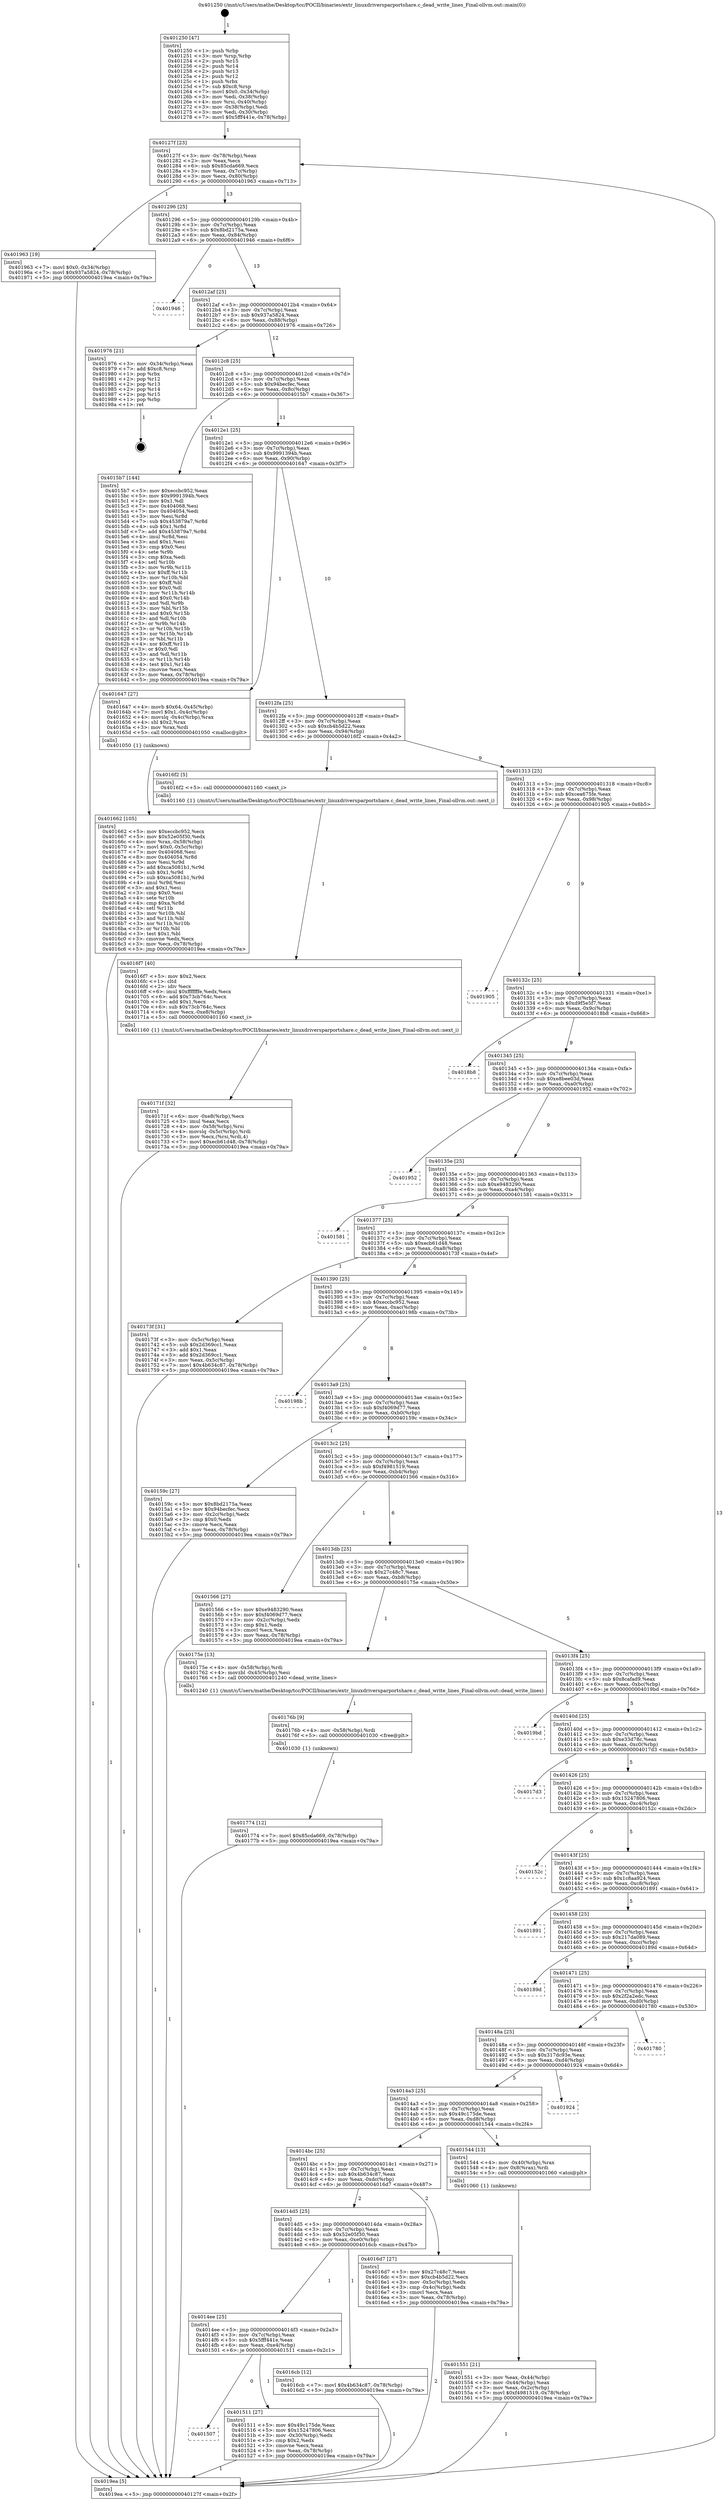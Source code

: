 digraph "0x401250" {
  label = "0x401250 (/mnt/c/Users/mathe/Desktop/tcc/POCII/binaries/extr_linuxdriversparportshare.c_dead_write_lines_Final-ollvm.out::main(0))"
  labelloc = "t"
  node[shape=record]

  Entry [label="",width=0.3,height=0.3,shape=circle,fillcolor=black,style=filled]
  "0x40127f" [label="{
     0x40127f [23]\l
     | [instrs]\l
     &nbsp;&nbsp;0x40127f \<+3\>: mov -0x78(%rbp),%eax\l
     &nbsp;&nbsp;0x401282 \<+2\>: mov %eax,%ecx\l
     &nbsp;&nbsp;0x401284 \<+6\>: sub $0x85cda669,%ecx\l
     &nbsp;&nbsp;0x40128a \<+3\>: mov %eax,-0x7c(%rbp)\l
     &nbsp;&nbsp;0x40128d \<+3\>: mov %ecx,-0x80(%rbp)\l
     &nbsp;&nbsp;0x401290 \<+6\>: je 0000000000401963 \<main+0x713\>\l
  }"]
  "0x401963" [label="{
     0x401963 [19]\l
     | [instrs]\l
     &nbsp;&nbsp;0x401963 \<+7\>: movl $0x0,-0x34(%rbp)\l
     &nbsp;&nbsp;0x40196a \<+7\>: movl $0x937a5824,-0x78(%rbp)\l
     &nbsp;&nbsp;0x401971 \<+5\>: jmp 00000000004019ea \<main+0x79a\>\l
  }"]
  "0x401296" [label="{
     0x401296 [25]\l
     | [instrs]\l
     &nbsp;&nbsp;0x401296 \<+5\>: jmp 000000000040129b \<main+0x4b\>\l
     &nbsp;&nbsp;0x40129b \<+3\>: mov -0x7c(%rbp),%eax\l
     &nbsp;&nbsp;0x40129e \<+5\>: sub $0x8bd2175a,%eax\l
     &nbsp;&nbsp;0x4012a3 \<+6\>: mov %eax,-0x84(%rbp)\l
     &nbsp;&nbsp;0x4012a9 \<+6\>: je 0000000000401946 \<main+0x6f6\>\l
  }"]
  Exit [label="",width=0.3,height=0.3,shape=circle,fillcolor=black,style=filled,peripheries=2]
  "0x401946" [label="{
     0x401946\l
  }", style=dashed]
  "0x4012af" [label="{
     0x4012af [25]\l
     | [instrs]\l
     &nbsp;&nbsp;0x4012af \<+5\>: jmp 00000000004012b4 \<main+0x64\>\l
     &nbsp;&nbsp;0x4012b4 \<+3\>: mov -0x7c(%rbp),%eax\l
     &nbsp;&nbsp;0x4012b7 \<+5\>: sub $0x937a5824,%eax\l
     &nbsp;&nbsp;0x4012bc \<+6\>: mov %eax,-0x88(%rbp)\l
     &nbsp;&nbsp;0x4012c2 \<+6\>: je 0000000000401976 \<main+0x726\>\l
  }"]
  "0x401774" [label="{
     0x401774 [12]\l
     | [instrs]\l
     &nbsp;&nbsp;0x401774 \<+7\>: movl $0x85cda669,-0x78(%rbp)\l
     &nbsp;&nbsp;0x40177b \<+5\>: jmp 00000000004019ea \<main+0x79a\>\l
  }"]
  "0x401976" [label="{
     0x401976 [21]\l
     | [instrs]\l
     &nbsp;&nbsp;0x401976 \<+3\>: mov -0x34(%rbp),%eax\l
     &nbsp;&nbsp;0x401979 \<+7\>: add $0xc8,%rsp\l
     &nbsp;&nbsp;0x401980 \<+1\>: pop %rbx\l
     &nbsp;&nbsp;0x401981 \<+2\>: pop %r12\l
     &nbsp;&nbsp;0x401983 \<+2\>: pop %r13\l
     &nbsp;&nbsp;0x401985 \<+2\>: pop %r14\l
     &nbsp;&nbsp;0x401987 \<+2\>: pop %r15\l
     &nbsp;&nbsp;0x401989 \<+1\>: pop %rbp\l
     &nbsp;&nbsp;0x40198a \<+1\>: ret\l
  }"]
  "0x4012c8" [label="{
     0x4012c8 [25]\l
     | [instrs]\l
     &nbsp;&nbsp;0x4012c8 \<+5\>: jmp 00000000004012cd \<main+0x7d\>\l
     &nbsp;&nbsp;0x4012cd \<+3\>: mov -0x7c(%rbp),%eax\l
     &nbsp;&nbsp;0x4012d0 \<+5\>: sub $0x94becfec,%eax\l
     &nbsp;&nbsp;0x4012d5 \<+6\>: mov %eax,-0x8c(%rbp)\l
     &nbsp;&nbsp;0x4012db \<+6\>: je 00000000004015b7 \<main+0x367\>\l
  }"]
  "0x40176b" [label="{
     0x40176b [9]\l
     | [instrs]\l
     &nbsp;&nbsp;0x40176b \<+4\>: mov -0x58(%rbp),%rdi\l
     &nbsp;&nbsp;0x40176f \<+5\>: call 0000000000401030 \<free@plt\>\l
     | [calls]\l
     &nbsp;&nbsp;0x401030 \{1\} (unknown)\l
  }"]
  "0x4015b7" [label="{
     0x4015b7 [144]\l
     | [instrs]\l
     &nbsp;&nbsp;0x4015b7 \<+5\>: mov $0xeccbc952,%eax\l
     &nbsp;&nbsp;0x4015bc \<+5\>: mov $0x9991394b,%ecx\l
     &nbsp;&nbsp;0x4015c1 \<+2\>: mov $0x1,%dl\l
     &nbsp;&nbsp;0x4015c3 \<+7\>: mov 0x404068,%esi\l
     &nbsp;&nbsp;0x4015ca \<+7\>: mov 0x404054,%edi\l
     &nbsp;&nbsp;0x4015d1 \<+3\>: mov %esi,%r8d\l
     &nbsp;&nbsp;0x4015d4 \<+7\>: sub $0x453879a7,%r8d\l
     &nbsp;&nbsp;0x4015db \<+4\>: sub $0x1,%r8d\l
     &nbsp;&nbsp;0x4015df \<+7\>: add $0x453879a7,%r8d\l
     &nbsp;&nbsp;0x4015e6 \<+4\>: imul %r8d,%esi\l
     &nbsp;&nbsp;0x4015ea \<+3\>: and $0x1,%esi\l
     &nbsp;&nbsp;0x4015ed \<+3\>: cmp $0x0,%esi\l
     &nbsp;&nbsp;0x4015f0 \<+4\>: sete %r9b\l
     &nbsp;&nbsp;0x4015f4 \<+3\>: cmp $0xa,%edi\l
     &nbsp;&nbsp;0x4015f7 \<+4\>: setl %r10b\l
     &nbsp;&nbsp;0x4015fb \<+3\>: mov %r9b,%r11b\l
     &nbsp;&nbsp;0x4015fe \<+4\>: xor $0xff,%r11b\l
     &nbsp;&nbsp;0x401602 \<+3\>: mov %r10b,%bl\l
     &nbsp;&nbsp;0x401605 \<+3\>: xor $0xff,%bl\l
     &nbsp;&nbsp;0x401608 \<+3\>: xor $0x0,%dl\l
     &nbsp;&nbsp;0x40160b \<+3\>: mov %r11b,%r14b\l
     &nbsp;&nbsp;0x40160e \<+4\>: and $0x0,%r14b\l
     &nbsp;&nbsp;0x401612 \<+3\>: and %dl,%r9b\l
     &nbsp;&nbsp;0x401615 \<+3\>: mov %bl,%r15b\l
     &nbsp;&nbsp;0x401618 \<+4\>: and $0x0,%r15b\l
     &nbsp;&nbsp;0x40161c \<+3\>: and %dl,%r10b\l
     &nbsp;&nbsp;0x40161f \<+3\>: or %r9b,%r14b\l
     &nbsp;&nbsp;0x401622 \<+3\>: or %r10b,%r15b\l
     &nbsp;&nbsp;0x401625 \<+3\>: xor %r15b,%r14b\l
     &nbsp;&nbsp;0x401628 \<+3\>: or %bl,%r11b\l
     &nbsp;&nbsp;0x40162b \<+4\>: xor $0xff,%r11b\l
     &nbsp;&nbsp;0x40162f \<+3\>: or $0x0,%dl\l
     &nbsp;&nbsp;0x401632 \<+3\>: and %dl,%r11b\l
     &nbsp;&nbsp;0x401635 \<+3\>: or %r11b,%r14b\l
     &nbsp;&nbsp;0x401638 \<+4\>: test $0x1,%r14b\l
     &nbsp;&nbsp;0x40163c \<+3\>: cmovne %ecx,%eax\l
     &nbsp;&nbsp;0x40163f \<+3\>: mov %eax,-0x78(%rbp)\l
     &nbsp;&nbsp;0x401642 \<+5\>: jmp 00000000004019ea \<main+0x79a\>\l
  }"]
  "0x4012e1" [label="{
     0x4012e1 [25]\l
     | [instrs]\l
     &nbsp;&nbsp;0x4012e1 \<+5\>: jmp 00000000004012e6 \<main+0x96\>\l
     &nbsp;&nbsp;0x4012e6 \<+3\>: mov -0x7c(%rbp),%eax\l
     &nbsp;&nbsp;0x4012e9 \<+5\>: sub $0x9991394b,%eax\l
     &nbsp;&nbsp;0x4012ee \<+6\>: mov %eax,-0x90(%rbp)\l
     &nbsp;&nbsp;0x4012f4 \<+6\>: je 0000000000401647 \<main+0x3f7\>\l
  }"]
  "0x40171f" [label="{
     0x40171f [32]\l
     | [instrs]\l
     &nbsp;&nbsp;0x40171f \<+6\>: mov -0xe8(%rbp),%ecx\l
     &nbsp;&nbsp;0x401725 \<+3\>: imul %eax,%ecx\l
     &nbsp;&nbsp;0x401728 \<+4\>: mov -0x58(%rbp),%rsi\l
     &nbsp;&nbsp;0x40172c \<+4\>: movslq -0x5c(%rbp),%rdi\l
     &nbsp;&nbsp;0x401730 \<+3\>: mov %ecx,(%rsi,%rdi,4)\l
     &nbsp;&nbsp;0x401733 \<+7\>: movl $0xecb61d48,-0x78(%rbp)\l
     &nbsp;&nbsp;0x40173a \<+5\>: jmp 00000000004019ea \<main+0x79a\>\l
  }"]
  "0x401647" [label="{
     0x401647 [27]\l
     | [instrs]\l
     &nbsp;&nbsp;0x401647 \<+4\>: movb $0x64,-0x45(%rbp)\l
     &nbsp;&nbsp;0x40164b \<+7\>: movl $0x1,-0x4c(%rbp)\l
     &nbsp;&nbsp;0x401652 \<+4\>: movslq -0x4c(%rbp),%rax\l
     &nbsp;&nbsp;0x401656 \<+4\>: shl $0x2,%rax\l
     &nbsp;&nbsp;0x40165a \<+3\>: mov %rax,%rdi\l
     &nbsp;&nbsp;0x40165d \<+5\>: call 0000000000401050 \<malloc@plt\>\l
     | [calls]\l
     &nbsp;&nbsp;0x401050 \{1\} (unknown)\l
  }"]
  "0x4012fa" [label="{
     0x4012fa [25]\l
     | [instrs]\l
     &nbsp;&nbsp;0x4012fa \<+5\>: jmp 00000000004012ff \<main+0xaf\>\l
     &nbsp;&nbsp;0x4012ff \<+3\>: mov -0x7c(%rbp),%eax\l
     &nbsp;&nbsp;0x401302 \<+5\>: sub $0xcb4b5d22,%eax\l
     &nbsp;&nbsp;0x401307 \<+6\>: mov %eax,-0x94(%rbp)\l
     &nbsp;&nbsp;0x40130d \<+6\>: je 00000000004016f2 \<main+0x4a2\>\l
  }"]
  "0x4016f7" [label="{
     0x4016f7 [40]\l
     | [instrs]\l
     &nbsp;&nbsp;0x4016f7 \<+5\>: mov $0x2,%ecx\l
     &nbsp;&nbsp;0x4016fc \<+1\>: cltd\l
     &nbsp;&nbsp;0x4016fd \<+2\>: idiv %ecx\l
     &nbsp;&nbsp;0x4016ff \<+6\>: imul $0xfffffffe,%edx,%ecx\l
     &nbsp;&nbsp;0x401705 \<+6\>: add $0x73cb764c,%ecx\l
     &nbsp;&nbsp;0x40170b \<+3\>: add $0x1,%ecx\l
     &nbsp;&nbsp;0x40170e \<+6\>: sub $0x73cb764c,%ecx\l
     &nbsp;&nbsp;0x401714 \<+6\>: mov %ecx,-0xe8(%rbp)\l
     &nbsp;&nbsp;0x40171a \<+5\>: call 0000000000401160 \<next_i\>\l
     | [calls]\l
     &nbsp;&nbsp;0x401160 \{1\} (/mnt/c/Users/mathe/Desktop/tcc/POCII/binaries/extr_linuxdriversparportshare.c_dead_write_lines_Final-ollvm.out::next_i)\l
  }"]
  "0x4016f2" [label="{
     0x4016f2 [5]\l
     | [instrs]\l
     &nbsp;&nbsp;0x4016f2 \<+5\>: call 0000000000401160 \<next_i\>\l
     | [calls]\l
     &nbsp;&nbsp;0x401160 \{1\} (/mnt/c/Users/mathe/Desktop/tcc/POCII/binaries/extr_linuxdriversparportshare.c_dead_write_lines_Final-ollvm.out::next_i)\l
  }"]
  "0x401313" [label="{
     0x401313 [25]\l
     | [instrs]\l
     &nbsp;&nbsp;0x401313 \<+5\>: jmp 0000000000401318 \<main+0xc8\>\l
     &nbsp;&nbsp;0x401318 \<+3\>: mov -0x7c(%rbp),%eax\l
     &nbsp;&nbsp;0x40131b \<+5\>: sub $0xcea675fe,%eax\l
     &nbsp;&nbsp;0x401320 \<+6\>: mov %eax,-0x98(%rbp)\l
     &nbsp;&nbsp;0x401326 \<+6\>: je 0000000000401905 \<main+0x6b5\>\l
  }"]
  "0x401662" [label="{
     0x401662 [105]\l
     | [instrs]\l
     &nbsp;&nbsp;0x401662 \<+5\>: mov $0xeccbc952,%ecx\l
     &nbsp;&nbsp;0x401667 \<+5\>: mov $0x52e05f30,%edx\l
     &nbsp;&nbsp;0x40166c \<+4\>: mov %rax,-0x58(%rbp)\l
     &nbsp;&nbsp;0x401670 \<+7\>: movl $0x0,-0x5c(%rbp)\l
     &nbsp;&nbsp;0x401677 \<+7\>: mov 0x404068,%esi\l
     &nbsp;&nbsp;0x40167e \<+8\>: mov 0x404054,%r8d\l
     &nbsp;&nbsp;0x401686 \<+3\>: mov %esi,%r9d\l
     &nbsp;&nbsp;0x401689 \<+7\>: add $0xca5081b1,%r9d\l
     &nbsp;&nbsp;0x401690 \<+4\>: sub $0x1,%r9d\l
     &nbsp;&nbsp;0x401694 \<+7\>: sub $0xca5081b1,%r9d\l
     &nbsp;&nbsp;0x40169b \<+4\>: imul %r9d,%esi\l
     &nbsp;&nbsp;0x40169f \<+3\>: and $0x1,%esi\l
     &nbsp;&nbsp;0x4016a2 \<+3\>: cmp $0x0,%esi\l
     &nbsp;&nbsp;0x4016a5 \<+4\>: sete %r10b\l
     &nbsp;&nbsp;0x4016a9 \<+4\>: cmp $0xa,%r8d\l
     &nbsp;&nbsp;0x4016ad \<+4\>: setl %r11b\l
     &nbsp;&nbsp;0x4016b1 \<+3\>: mov %r10b,%bl\l
     &nbsp;&nbsp;0x4016b4 \<+3\>: and %r11b,%bl\l
     &nbsp;&nbsp;0x4016b7 \<+3\>: xor %r11b,%r10b\l
     &nbsp;&nbsp;0x4016ba \<+3\>: or %r10b,%bl\l
     &nbsp;&nbsp;0x4016bd \<+3\>: test $0x1,%bl\l
     &nbsp;&nbsp;0x4016c0 \<+3\>: cmovne %edx,%ecx\l
     &nbsp;&nbsp;0x4016c3 \<+3\>: mov %ecx,-0x78(%rbp)\l
     &nbsp;&nbsp;0x4016c6 \<+5\>: jmp 00000000004019ea \<main+0x79a\>\l
  }"]
  "0x401905" [label="{
     0x401905\l
  }", style=dashed]
  "0x40132c" [label="{
     0x40132c [25]\l
     | [instrs]\l
     &nbsp;&nbsp;0x40132c \<+5\>: jmp 0000000000401331 \<main+0xe1\>\l
     &nbsp;&nbsp;0x401331 \<+3\>: mov -0x7c(%rbp),%eax\l
     &nbsp;&nbsp;0x401334 \<+5\>: sub $0xd9f5e5f7,%eax\l
     &nbsp;&nbsp;0x401339 \<+6\>: mov %eax,-0x9c(%rbp)\l
     &nbsp;&nbsp;0x40133f \<+6\>: je 00000000004018b8 \<main+0x668\>\l
  }"]
  "0x401551" [label="{
     0x401551 [21]\l
     | [instrs]\l
     &nbsp;&nbsp;0x401551 \<+3\>: mov %eax,-0x44(%rbp)\l
     &nbsp;&nbsp;0x401554 \<+3\>: mov -0x44(%rbp),%eax\l
     &nbsp;&nbsp;0x401557 \<+3\>: mov %eax,-0x2c(%rbp)\l
     &nbsp;&nbsp;0x40155a \<+7\>: movl $0xf4981519,-0x78(%rbp)\l
     &nbsp;&nbsp;0x401561 \<+5\>: jmp 00000000004019ea \<main+0x79a\>\l
  }"]
  "0x4018b8" [label="{
     0x4018b8\l
  }", style=dashed]
  "0x401345" [label="{
     0x401345 [25]\l
     | [instrs]\l
     &nbsp;&nbsp;0x401345 \<+5\>: jmp 000000000040134a \<main+0xfa\>\l
     &nbsp;&nbsp;0x40134a \<+3\>: mov -0x7c(%rbp),%eax\l
     &nbsp;&nbsp;0x40134d \<+5\>: sub $0xe8bee03d,%eax\l
     &nbsp;&nbsp;0x401352 \<+6\>: mov %eax,-0xa0(%rbp)\l
     &nbsp;&nbsp;0x401358 \<+6\>: je 0000000000401952 \<main+0x702\>\l
  }"]
  "0x401250" [label="{
     0x401250 [47]\l
     | [instrs]\l
     &nbsp;&nbsp;0x401250 \<+1\>: push %rbp\l
     &nbsp;&nbsp;0x401251 \<+3\>: mov %rsp,%rbp\l
     &nbsp;&nbsp;0x401254 \<+2\>: push %r15\l
     &nbsp;&nbsp;0x401256 \<+2\>: push %r14\l
     &nbsp;&nbsp;0x401258 \<+2\>: push %r13\l
     &nbsp;&nbsp;0x40125a \<+2\>: push %r12\l
     &nbsp;&nbsp;0x40125c \<+1\>: push %rbx\l
     &nbsp;&nbsp;0x40125d \<+7\>: sub $0xc8,%rsp\l
     &nbsp;&nbsp;0x401264 \<+7\>: movl $0x0,-0x34(%rbp)\l
     &nbsp;&nbsp;0x40126b \<+3\>: mov %edi,-0x38(%rbp)\l
     &nbsp;&nbsp;0x40126e \<+4\>: mov %rsi,-0x40(%rbp)\l
     &nbsp;&nbsp;0x401272 \<+3\>: mov -0x38(%rbp),%edi\l
     &nbsp;&nbsp;0x401275 \<+3\>: mov %edi,-0x30(%rbp)\l
     &nbsp;&nbsp;0x401278 \<+7\>: movl $0x5fff441e,-0x78(%rbp)\l
  }"]
  "0x401952" [label="{
     0x401952\l
  }", style=dashed]
  "0x40135e" [label="{
     0x40135e [25]\l
     | [instrs]\l
     &nbsp;&nbsp;0x40135e \<+5\>: jmp 0000000000401363 \<main+0x113\>\l
     &nbsp;&nbsp;0x401363 \<+3\>: mov -0x7c(%rbp),%eax\l
     &nbsp;&nbsp;0x401366 \<+5\>: sub $0xe9483290,%eax\l
     &nbsp;&nbsp;0x40136b \<+6\>: mov %eax,-0xa4(%rbp)\l
     &nbsp;&nbsp;0x401371 \<+6\>: je 0000000000401581 \<main+0x331\>\l
  }"]
  "0x4019ea" [label="{
     0x4019ea [5]\l
     | [instrs]\l
     &nbsp;&nbsp;0x4019ea \<+5\>: jmp 000000000040127f \<main+0x2f\>\l
  }"]
  "0x401581" [label="{
     0x401581\l
  }", style=dashed]
  "0x401377" [label="{
     0x401377 [25]\l
     | [instrs]\l
     &nbsp;&nbsp;0x401377 \<+5\>: jmp 000000000040137c \<main+0x12c\>\l
     &nbsp;&nbsp;0x40137c \<+3\>: mov -0x7c(%rbp),%eax\l
     &nbsp;&nbsp;0x40137f \<+5\>: sub $0xecb61d48,%eax\l
     &nbsp;&nbsp;0x401384 \<+6\>: mov %eax,-0xa8(%rbp)\l
     &nbsp;&nbsp;0x40138a \<+6\>: je 000000000040173f \<main+0x4ef\>\l
  }"]
  "0x401507" [label="{
     0x401507\l
  }", style=dashed]
  "0x40173f" [label="{
     0x40173f [31]\l
     | [instrs]\l
     &nbsp;&nbsp;0x40173f \<+3\>: mov -0x5c(%rbp),%eax\l
     &nbsp;&nbsp;0x401742 \<+5\>: sub $0x2d369cc1,%eax\l
     &nbsp;&nbsp;0x401747 \<+3\>: add $0x1,%eax\l
     &nbsp;&nbsp;0x40174a \<+5\>: add $0x2d369cc1,%eax\l
     &nbsp;&nbsp;0x40174f \<+3\>: mov %eax,-0x5c(%rbp)\l
     &nbsp;&nbsp;0x401752 \<+7\>: movl $0x4b634c87,-0x78(%rbp)\l
     &nbsp;&nbsp;0x401759 \<+5\>: jmp 00000000004019ea \<main+0x79a\>\l
  }"]
  "0x401390" [label="{
     0x401390 [25]\l
     | [instrs]\l
     &nbsp;&nbsp;0x401390 \<+5\>: jmp 0000000000401395 \<main+0x145\>\l
     &nbsp;&nbsp;0x401395 \<+3\>: mov -0x7c(%rbp),%eax\l
     &nbsp;&nbsp;0x401398 \<+5\>: sub $0xeccbc952,%eax\l
     &nbsp;&nbsp;0x40139d \<+6\>: mov %eax,-0xac(%rbp)\l
     &nbsp;&nbsp;0x4013a3 \<+6\>: je 000000000040198b \<main+0x73b\>\l
  }"]
  "0x401511" [label="{
     0x401511 [27]\l
     | [instrs]\l
     &nbsp;&nbsp;0x401511 \<+5\>: mov $0x49c175de,%eax\l
     &nbsp;&nbsp;0x401516 \<+5\>: mov $0x15247806,%ecx\l
     &nbsp;&nbsp;0x40151b \<+3\>: mov -0x30(%rbp),%edx\l
     &nbsp;&nbsp;0x40151e \<+3\>: cmp $0x2,%edx\l
     &nbsp;&nbsp;0x401521 \<+3\>: cmovne %ecx,%eax\l
     &nbsp;&nbsp;0x401524 \<+3\>: mov %eax,-0x78(%rbp)\l
     &nbsp;&nbsp;0x401527 \<+5\>: jmp 00000000004019ea \<main+0x79a\>\l
  }"]
  "0x40198b" [label="{
     0x40198b\l
  }", style=dashed]
  "0x4013a9" [label="{
     0x4013a9 [25]\l
     | [instrs]\l
     &nbsp;&nbsp;0x4013a9 \<+5\>: jmp 00000000004013ae \<main+0x15e\>\l
     &nbsp;&nbsp;0x4013ae \<+3\>: mov -0x7c(%rbp),%eax\l
     &nbsp;&nbsp;0x4013b1 \<+5\>: sub $0xf4069d77,%eax\l
     &nbsp;&nbsp;0x4013b6 \<+6\>: mov %eax,-0xb0(%rbp)\l
     &nbsp;&nbsp;0x4013bc \<+6\>: je 000000000040159c \<main+0x34c\>\l
  }"]
  "0x4014ee" [label="{
     0x4014ee [25]\l
     | [instrs]\l
     &nbsp;&nbsp;0x4014ee \<+5\>: jmp 00000000004014f3 \<main+0x2a3\>\l
     &nbsp;&nbsp;0x4014f3 \<+3\>: mov -0x7c(%rbp),%eax\l
     &nbsp;&nbsp;0x4014f6 \<+5\>: sub $0x5fff441e,%eax\l
     &nbsp;&nbsp;0x4014fb \<+6\>: mov %eax,-0xe4(%rbp)\l
     &nbsp;&nbsp;0x401501 \<+6\>: je 0000000000401511 \<main+0x2c1\>\l
  }"]
  "0x40159c" [label="{
     0x40159c [27]\l
     | [instrs]\l
     &nbsp;&nbsp;0x40159c \<+5\>: mov $0x8bd2175a,%eax\l
     &nbsp;&nbsp;0x4015a1 \<+5\>: mov $0x94becfec,%ecx\l
     &nbsp;&nbsp;0x4015a6 \<+3\>: mov -0x2c(%rbp),%edx\l
     &nbsp;&nbsp;0x4015a9 \<+3\>: cmp $0x0,%edx\l
     &nbsp;&nbsp;0x4015ac \<+3\>: cmove %ecx,%eax\l
     &nbsp;&nbsp;0x4015af \<+3\>: mov %eax,-0x78(%rbp)\l
     &nbsp;&nbsp;0x4015b2 \<+5\>: jmp 00000000004019ea \<main+0x79a\>\l
  }"]
  "0x4013c2" [label="{
     0x4013c2 [25]\l
     | [instrs]\l
     &nbsp;&nbsp;0x4013c2 \<+5\>: jmp 00000000004013c7 \<main+0x177\>\l
     &nbsp;&nbsp;0x4013c7 \<+3\>: mov -0x7c(%rbp),%eax\l
     &nbsp;&nbsp;0x4013ca \<+5\>: sub $0xf4981519,%eax\l
     &nbsp;&nbsp;0x4013cf \<+6\>: mov %eax,-0xb4(%rbp)\l
     &nbsp;&nbsp;0x4013d5 \<+6\>: je 0000000000401566 \<main+0x316\>\l
  }"]
  "0x4016cb" [label="{
     0x4016cb [12]\l
     | [instrs]\l
     &nbsp;&nbsp;0x4016cb \<+7\>: movl $0x4b634c87,-0x78(%rbp)\l
     &nbsp;&nbsp;0x4016d2 \<+5\>: jmp 00000000004019ea \<main+0x79a\>\l
  }"]
  "0x401566" [label="{
     0x401566 [27]\l
     | [instrs]\l
     &nbsp;&nbsp;0x401566 \<+5\>: mov $0xe9483290,%eax\l
     &nbsp;&nbsp;0x40156b \<+5\>: mov $0xf4069d77,%ecx\l
     &nbsp;&nbsp;0x401570 \<+3\>: mov -0x2c(%rbp),%edx\l
     &nbsp;&nbsp;0x401573 \<+3\>: cmp $0x1,%edx\l
     &nbsp;&nbsp;0x401576 \<+3\>: cmovl %ecx,%eax\l
     &nbsp;&nbsp;0x401579 \<+3\>: mov %eax,-0x78(%rbp)\l
     &nbsp;&nbsp;0x40157c \<+5\>: jmp 00000000004019ea \<main+0x79a\>\l
  }"]
  "0x4013db" [label="{
     0x4013db [25]\l
     | [instrs]\l
     &nbsp;&nbsp;0x4013db \<+5\>: jmp 00000000004013e0 \<main+0x190\>\l
     &nbsp;&nbsp;0x4013e0 \<+3\>: mov -0x7c(%rbp),%eax\l
     &nbsp;&nbsp;0x4013e3 \<+5\>: sub $0x27c48c7,%eax\l
     &nbsp;&nbsp;0x4013e8 \<+6\>: mov %eax,-0xb8(%rbp)\l
     &nbsp;&nbsp;0x4013ee \<+6\>: je 000000000040175e \<main+0x50e\>\l
  }"]
  "0x4014d5" [label="{
     0x4014d5 [25]\l
     | [instrs]\l
     &nbsp;&nbsp;0x4014d5 \<+5\>: jmp 00000000004014da \<main+0x28a\>\l
     &nbsp;&nbsp;0x4014da \<+3\>: mov -0x7c(%rbp),%eax\l
     &nbsp;&nbsp;0x4014dd \<+5\>: sub $0x52e05f30,%eax\l
     &nbsp;&nbsp;0x4014e2 \<+6\>: mov %eax,-0xe0(%rbp)\l
     &nbsp;&nbsp;0x4014e8 \<+6\>: je 00000000004016cb \<main+0x47b\>\l
  }"]
  "0x40175e" [label="{
     0x40175e [13]\l
     | [instrs]\l
     &nbsp;&nbsp;0x40175e \<+4\>: mov -0x58(%rbp),%rdi\l
     &nbsp;&nbsp;0x401762 \<+4\>: movzbl -0x45(%rbp),%esi\l
     &nbsp;&nbsp;0x401766 \<+5\>: call 0000000000401240 \<dead_write_lines\>\l
     | [calls]\l
     &nbsp;&nbsp;0x401240 \{1\} (/mnt/c/Users/mathe/Desktop/tcc/POCII/binaries/extr_linuxdriversparportshare.c_dead_write_lines_Final-ollvm.out::dead_write_lines)\l
  }"]
  "0x4013f4" [label="{
     0x4013f4 [25]\l
     | [instrs]\l
     &nbsp;&nbsp;0x4013f4 \<+5\>: jmp 00000000004013f9 \<main+0x1a9\>\l
     &nbsp;&nbsp;0x4013f9 \<+3\>: mov -0x7c(%rbp),%eax\l
     &nbsp;&nbsp;0x4013fc \<+5\>: sub $0x8cafad9,%eax\l
     &nbsp;&nbsp;0x401401 \<+6\>: mov %eax,-0xbc(%rbp)\l
     &nbsp;&nbsp;0x401407 \<+6\>: je 00000000004019bd \<main+0x76d\>\l
  }"]
  "0x4016d7" [label="{
     0x4016d7 [27]\l
     | [instrs]\l
     &nbsp;&nbsp;0x4016d7 \<+5\>: mov $0x27c48c7,%eax\l
     &nbsp;&nbsp;0x4016dc \<+5\>: mov $0xcb4b5d22,%ecx\l
     &nbsp;&nbsp;0x4016e1 \<+3\>: mov -0x5c(%rbp),%edx\l
     &nbsp;&nbsp;0x4016e4 \<+3\>: cmp -0x4c(%rbp),%edx\l
     &nbsp;&nbsp;0x4016e7 \<+3\>: cmovl %ecx,%eax\l
     &nbsp;&nbsp;0x4016ea \<+3\>: mov %eax,-0x78(%rbp)\l
     &nbsp;&nbsp;0x4016ed \<+5\>: jmp 00000000004019ea \<main+0x79a\>\l
  }"]
  "0x4019bd" [label="{
     0x4019bd\l
  }", style=dashed]
  "0x40140d" [label="{
     0x40140d [25]\l
     | [instrs]\l
     &nbsp;&nbsp;0x40140d \<+5\>: jmp 0000000000401412 \<main+0x1c2\>\l
     &nbsp;&nbsp;0x401412 \<+3\>: mov -0x7c(%rbp),%eax\l
     &nbsp;&nbsp;0x401415 \<+5\>: sub $0xe33d78c,%eax\l
     &nbsp;&nbsp;0x40141a \<+6\>: mov %eax,-0xc0(%rbp)\l
     &nbsp;&nbsp;0x401420 \<+6\>: je 00000000004017d3 \<main+0x583\>\l
  }"]
  "0x4014bc" [label="{
     0x4014bc [25]\l
     | [instrs]\l
     &nbsp;&nbsp;0x4014bc \<+5\>: jmp 00000000004014c1 \<main+0x271\>\l
     &nbsp;&nbsp;0x4014c1 \<+3\>: mov -0x7c(%rbp),%eax\l
     &nbsp;&nbsp;0x4014c4 \<+5\>: sub $0x4b634c87,%eax\l
     &nbsp;&nbsp;0x4014c9 \<+6\>: mov %eax,-0xdc(%rbp)\l
     &nbsp;&nbsp;0x4014cf \<+6\>: je 00000000004016d7 \<main+0x487\>\l
  }"]
  "0x4017d3" [label="{
     0x4017d3\l
  }", style=dashed]
  "0x401426" [label="{
     0x401426 [25]\l
     | [instrs]\l
     &nbsp;&nbsp;0x401426 \<+5\>: jmp 000000000040142b \<main+0x1db\>\l
     &nbsp;&nbsp;0x40142b \<+3\>: mov -0x7c(%rbp),%eax\l
     &nbsp;&nbsp;0x40142e \<+5\>: sub $0x15247806,%eax\l
     &nbsp;&nbsp;0x401433 \<+6\>: mov %eax,-0xc4(%rbp)\l
     &nbsp;&nbsp;0x401439 \<+6\>: je 000000000040152c \<main+0x2dc\>\l
  }"]
  "0x401544" [label="{
     0x401544 [13]\l
     | [instrs]\l
     &nbsp;&nbsp;0x401544 \<+4\>: mov -0x40(%rbp),%rax\l
     &nbsp;&nbsp;0x401548 \<+4\>: mov 0x8(%rax),%rdi\l
     &nbsp;&nbsp;0x40154c \<+5\>: call 0000000000401060 \<atoi@plt\>\l
     | [calls]\l
     &nbsp;&nbsp;0x401060 \{1\} (unknown)\l
  }"]
  "0x40152c" [label="{
     0x40152c\l
  }", style=dashed]
  "0x40143f" [label="{
     0x40143f [25]\l
     | [instrs]\l
     &nbsp;&nbsp;0x40143f \<+5\>: jmp 0000000000401444 \<main+0x1f4\>\l
     &nbsp;&nbsp;0x401444 \<+3\>: mov -0x7c(%rbp),%eax\l
     &nbsp;&nbsp;0x401447 \<+5\>: sub $0x1c8aa924,%eax\l
     &nbsp;&nbsp;0x40144c \<+6\>: mov %eax,-0xc8(%rbp)\l
     &nbsp;&nbsp;0x401452 \<+6\>: je 0000000000401891 \<main+0x641\>\l
  }"]
  "0x4014a3" [label="{
     0x4014a3 [25]\l
     | [instrs]\l
     &nbsp;&nbsp;0x4014a3 \<+5\>: jmp 00000000004014a8 \<main+0x258\>\l
     &nbsp;&nbsp;0x4014a8 \<+3\>: mov -0x7c(%rbp),%eax\l
     &nbsp;&nbsp;0x4014ab \<+5\>: sub $0x49c175de,%eax\l
     &nbsp;&nbsp;0x4014b0 \<+6\>: mov %eax,-0xd8(%rbp)\l
     &nbsp;&nbsp;0x4014b6 \<+6\>: je 0000000000401544 \<main+0x2f4\>\l
  }"]
  "0x401891" [label="{
     0x401891\l
  }", style=dashed]
  "0x401458" [label="{
     0x401458 [25]\l
     | [instrs]\l
     &nbsp;&nbsp;0x401458 \<+5\>: jmp 000000000040145d \<main+0x20d\>\l
     &nbsp;&nbsp;0x40145d \<+3\>: mov -0x7c(%rbp),%eax\l
     &nbsp;&nbsp;0x401460 \<+5\>: sub $0x217da089,%eax\l
     &nbsp;&nbsp;0x401465 \<+6\>: mov %eax,-0xcc(%rbp)\l
     &nbsp;&nbsp;0x40146b \<+6\>: je 000000000040189d \<main+0x64d\>\l
  }"]
  "0x401924" [label="{
     0x401924\l
  }", style=dashed]
  "0x40189d" [label="{
     0x40189d\l
  }", style=dashed]
  "0x401471" [label="{
     0x401471 [25]\l
     | [instrs]\l
     &nbsp;&nbsp;0x401471 \<+5\>: jmp 0000000000401476 \<main+0x226\>\l
     &nbsp;&nbsp;0x401476 \<+3\>: mov -0x7c(%rbp),%eax\l
     &nbsp;&nbsp;0x401479 \<+5\>: sub $0x2f2a2edc,%eax\l
     &nbsp;&nbsp;0x40147e \<+6\>: mov %eax,-0xd0(%rbp)\l
     &nbsp;&nbsp;0x401484 \<+6\>: je 0000000000401780 \<main+0x530\>\l
  }"]
  "0x40148a" [label="{
     0x40148a [25]\l
     | [instrs]\l
     &nbsp;&nbsp;0x40148a \<+5\>: jmp 000000000040148f \<main+0x23f\>\l
     &nbsp;&nbsp;0x40148f \<+3\>: mov -0x7c(%rbp),%eax\l
     &nbsp;&nbsp;0x401492 \<+5\>: sub $0x317dc93e,%eax\l
     &nbsp;&nbsp;0x401497 \<+6\>: mov %eax,-0xd4(%rbp)\l
     &nbsp;&nbsp;0x40149d \<+6\>: je 0000000000401924 \<main+0x6d4\>\l
  }"]
  "0x401780" [label="{
     0x401780\l
  }", style=dashed]
  Entry -> "0x401250" [label=" 1"]
  "0x40127f" -> "0x401963" [label=" 1"]
  "0x40127f" -> "0x401296" [label=" 13"]
  "0x401976" -> Exit [label=" 1"]
  "0x401296" -> "0x401946" [label=" 0"]
  "0x401296" -> "0x4012af" [label=" 13"]
  "0x401963" -> "0x4019ea" [label=" 1"]
  "0x4012af" -> "0x401976" [label=" 1"]
  "0x4012af" -> "0x4012c8" [label=" 12"]
  "0x401774" -> "0x4019ea" [label=" 1"]
  "0x4012c8" -> "0x4015b7" [label=" 1"]
  "0x4012c8" -> "0x4012e1" [label=" 11"]
  "0x40176b" -> "0x401774" [label=" 1"]
  "0x4012e1" -> "0x401647" [label=" 1"]
  "0x4012e1" -> "0x4012fa" [label=" 10"]
  "0x40175e" -> "0x40176b" [label=" 1"]
  "0x4012fa" -> "0x4016f2" [label=" 1"]
  "0x4012fa" -> "0x401313" [label=" 9"]
  "0x40173f" -> "0x4019ea" [label=" 1"]
  "0x401313" -> "0x401905" [label=" 0"]
  "0x401313" -> "0x40132c" [label=" 9"]
  "0x40171f" -> "0x4019ea" [label=" 1"]
  "0x40132c" -> "0x4018b8" [label=" 0"]
  "0x40132c" -> "0x401345" [label=" 9"]
  "0x4016f7" -> "0x40171f" [label=" 1"]
  "0x401345" -> "0x401952" [label=" 0"]
  "0x401345" -> "0x40135e" [label=" 9"]
  "0x4016f2" -> "0x4016f7" [label=" 1"]
  "0x40135e" -> "0x401581" [label=" 0"]
  "0x40135e" -> "0x401377" [label=" 9"]
  "0x4016d7" -> "0x4019ea" [label=" 2"]
  "0x401377" -> "0x40173f" [label=" 1"]
  "0x401377" -> "0x401390" [label=" 8"]
  "0x4016cb" -> "0x4019ea" [label=" 1"]
  "0x401390" -> "0x40198b" [label=" 0"]
  "0x401390" -> "0x4013a9" [label=" 8"]
  "0x401662" -> "0x4019ea" [label=" 1"]
  "0x4013a9" -> "0x40159c" [label=" 1"]
  "0x4013a9" -> "0x4013c2" [label=" 7"]
  "0x4015b7" -> "0x4019ea" [label=" 1"]
  "0x4013c2" -> "0x401566" [label=" 1"]
  "0x4013c2" -> "0x4013db" [label=" 6"]
  "0x40159c" -> "0x4019ea" [label=" 1"]
  "0x4013db" -> "0x40175e" [label=" 1"]
  "0x4013db" -> "0x4013f4" [label=" 5"]
  "0x401551" -> "0x4019ea" [label=" 1"]
  "0x4013f4" -> "0x4019bd" [label=" 0"]
  "0x4013f4" -> "0x40140d" [label=" 5"]
  "0x401544" -> "0x401551" [label=" 1"]
  "0x40140d" -> "0x4017d3" [label=" 0"]
  "0x40140d" -> "0x401426" [label=" 5"]
  "0x401250" -> "0x40127f" [label=" 1"]
  "0x401426" -> "0x40152c" [label=" 0"]
  "0x401426" -> "0x40143f" [label=" 5"]
  "0x401511" -> "0x4019ea" [label=" 1"]
  "0x40143f" -> "0x401891" [label=" 0"]
  "0x40143f" -> "0x401458" [label=" 5"]
  "0x4014ee" -> "0x401511" [label=" 1"]
  "0x401458" -> "0x40189d" [label=" 0"]
  "0x401458" -> "0x401471" [label=" 5"]
  "0x401647" -> "0x401662" [label=" 1"]
  "0x401471" -> "0x401780" [label=" 0"]
  "0x401471" -> "0x40148a" [label=" 5"]
  "0x4014d5" -> "0x4014ee" [label=" 1"]
  "0x40148a" -> "0x401924" [label=" 0"]
  "0x40148a" -> "0x4014a3" [label=" 5"]
  "0x4014ee" -> "0x401507" [label=" 0"]
  "0x4014a3" -> "0x401544" [label=" 1"]
  "0x4014a3" -> "0x4014bc" [label=" 4"]
  "0x4019ea" -> "0x40127f" [label=" 13"]
  "0x4014bc" -> "0x4016d7" [label=" 2"]
  "0x4014bc" -> "0x4014d5" [label=" 2"]
  "0x401566" -> "0x4019ea" [label=" 1"]
  "0x4014d5" -> "0x4016cb" [label=" 1"]
}
